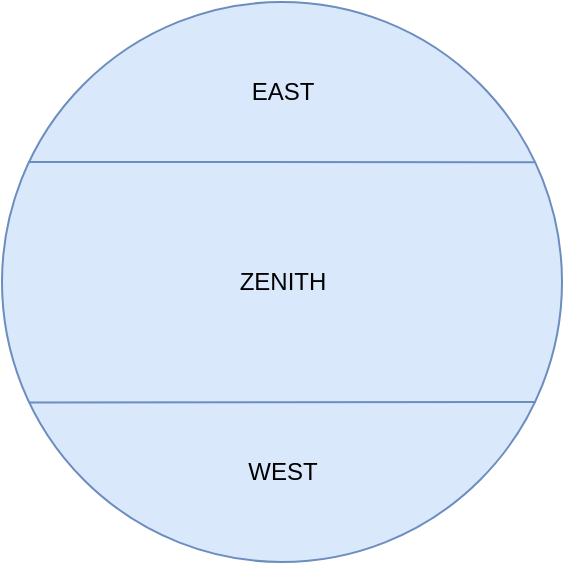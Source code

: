 <mxfile version="24.2.1" type="device" pages="2">
  <diagram name="Planos" id="f6ClAOaqpRoXhEKxtEj0">
    <mxGraphModel dx="768" dy="412" grid="1" gridSize="10" guides="1" tooltips="1" connect="1" arrows="1" fold="1" page="1" pageScale="1" pageWidth="827" pageHeight="1169" math="0" shadow="0">
      <root>
        <mxCell id="0" />
        <mxCell id="1" parent="0" />
        <mxCell id="_WJ1zgbkeeCwsWoVmbzk-1" value="" style="ellipse;whiteSpace=wrap;html=1;aspect=fixed;fillColor=#DAE8FC;strokeColor=#6c8ebf;" vertex="1" parent="1">
          <mxGeometry x="40" y="240" width="280" height="280" as="geometry" />
        </mxCell>
        <mxCell id="_WJ1zgbkeeCwsWoVmbzk-7" style="edgeStyle=none;rounded=0;orthogonalLoop=1;jettySize=auto;html=1;endArrow=none;endFill=0;exitX=0.951;exitY=0.286;exitDx=0;exitDy=0;exitPerimeter=0;fillColor=#dae8fc;strokeColor=#6c8ebf;" edge="1" parent="1" source="_WJ1zgbkeeCwsWoVmbzk-1">
          <mxGeometry relative="1" as="geometry">
            <mxPoint x="310" y="320" as="sourcePoint" />
            <mxPoint x="53" y="320" as="targetPoint" />
          </mxGeometry>
        </mxCell>
        <mxCell id="_WJ1zgbkeeCwsWoVmbzk-8" style="edgeStyle=none;rounded=0;orthogonalLoop=1;jettySize=auto;html=1;exitX=0;exitY=1;exitDx=0;exitDy=0;entryX=0.05;entryY=0.715;entryDx=0;entryDy=0;entryPerimeter=0;endArrow=none;endFill=0;fillColor=#dae8fc;strokeColor=#6c8ebf;" edge="1" parent="1" target="_WJ1zgbkeeCwsWoVmbzk-1">
          <mxGeometry relative="1" as="geometry">
            <mxPoint x="307" y="440" as="sourcePoint" />
            <mxPoint x="37.08" y="440.2" as="targetPoint" />
          </mxGeometry>
        </mxCell>
        <mxCell id="_WJ1zgbkeeCwsWoVmbzk-9" value="EAST" style="text;html=1;align=center;verticalAlign=middle;resizable=0;points=[];autosize=1;strokeColor=none;fillColor=none;" vertex="1" parent="1">
          <mxGeometry x="155" y="270" width="50" height="30" as="geometry" />
        </mxCell>
        <mxCell id="_WJ1zgbkeeCwsWoVmbzk-10" value="WEST" style="text;html=1;align=center;verticalAlign=middle;resizable=0;points=[];autosize=1;strokeColor=none;fillColor=none;" vertex="1" parent="1">
          <mxGeometry x="150" y="460" width="60" height="30" as="geometry" />
        </mxCell>
        <mxCell id="DHAgAOPqu9HGY_tzjF6h-1" value="ZENITH" style="text;html=1;align=center;verticalAlign=middle;resizable=0;points=[];autosize=1;strokeColor=none;fillColor=none;" vertex="1" parent="1">
          <mxGeometry x="145" y="365" width="70" height="30" as="geometry" />
        </mxCell>
      </root>
    </mxGraphModel>
  </diagram>
  <diagram id="VBXlelCnxtaFS-Go2MN1" name="Maquina de estados">
    <mxGraphModel dx="1114" dy="598" grid="1" gridSize="10" guides="1" tooltips="1" connect="1" arrows="1" fold="1" page="1" pageScale="1" pageWidth="827" pageHeight="1169" math="0" shadow="0">
      <root>
        <mxCell id="0" />
        <mxCell id="1" parent="0" />
        <mxCell id="A1XewehQPhC0GZsh_5RR-3" value="CONTINUE" style="edgeStyle=none;rounded=0;orthogonalLoop=1;jettySize=auto;html=1;" edge="1" parent="1" source="A1XewehQPhC0GZsh_5RR-1" target="A1XewehQPhC0GZsh_5RR-2">
          <mxGeometry relative="1" as="geometry" />
        </mxCell>
        <mxCell id="A1XewehQPhC0GZsh_5RR-1" value="SETUP" style="rounded=1;whiteSpace=wrap;html=1;" vertex="1" parent="1">
          <mxGeometry x="120" y="251" width="120" height="60" as="geometry" />
        </mxCell>
        <mxCell id="A1XewehQPhC0GZsh_5RR-6" value="EAST_IS_BIGGER" style="edgeStyle=none;rounded=0;orthogonalLoop=1;jettySize=auto;html=1;" edge="1" parent="1" source="A1XewehQPhC0GZsh_5RR-2" target="A1XewehQPhC0GZsh_5RR-5">
          <mxGeometry relative="1" as="geometry" />
        </mxCell>
        <mxCell id="A1XewehQPhC0GZsh_5RR-8" value="WEST_IS_BIGGER" style="edgeStyle=none;rounded=0;orthogonalLoop=1;jettySize=auto;html=1;" edge="1" parent="1" source="A1XewehQPhC0GZsh_5RR-2" target="A1XewehQPhC0GZsh_5RR-7">
          <mxGeometry relative="1" as="geometry" />
        </mxCell>
        <mxCell id="j3MPSqbrWKvnrFzIbos5-4" value="RESET" style="edgeStyle=orthogonalEdgeStyle;rounded=0;orthogonalLoop=1;jettySize=auto;html=1;exitX=0.25;exitY=1;exitDx=0;exitDy=0;entryX=0.5;entryY=1;entryDx=0;entryDy=0;" edge="1" parent="1" source="A1XewehQPhC0GZsh_5RR-2" target="A1XewehQPhC0GZsh_5RR-1">
          <mxGeometry relative="1" as="geometry" />
        </mxCell>
        <mxCell id="A1XewehQPhC0GZsh_5RR-2" value="AIM_ZENITH" style="rounded=1;whiteSpace=wrap;html=1;" vertex="1" parent="1">
          <mxGeometry x="360" y="251" width="120" height="60" as="geometry" />
        </mxCell>
        <mxCell id="j3MPSqbrWKvnrFzIbos5-2" value="WEST_IS_BIGGER" style="edgeStyle=orthogonalEdgeStyle;rounded=0;orthogonalLoop=1;jettySize=auto;html=1;exitX=0;exitY=0.5;exitDx=0;exitDy=0;entryX=0.5;entryY=0;entryDx=0;entryDy=0;" edge="1" parent="1" source="A1XewehQPhC0GZsh_5RR-5" target="A1XewehQPhC0GZsh_5RR-2">
          <mxGeometry relative="1" as="geometry" />
        </mxCell>
        <mxCell id="j3MPSqbrWKvnrFzIbos5-6" value="RESET" style="edgeStyle=orthogonalEdgeStyle;rounded=0;orthogonalLoop=1;jettySize=auto;html=1;exitX=0.5;exitY=0;exitDx=0;exitDy=0;entryX=0.5;entryY=0;entryDx=0;entryDy=0;" edge="1" parent="1" source="A1XewehQPhC0GZsh_5RR-5" target="A1XewehQPhC0GZsh_5RR-1">
          <mxGeometry relative="1" as="geometry" />
        </mxCell>
        <mxCell id="A1XewehQPhC0GZsh_5RR-5" value="AIM_EAST" style="whiteSpace=wrap;html=1;rounded=1;" vertex="1" parent="1">
          <mxGeometry x="600" y="140" width="120" height="60" as="geometry" />
        </mxCell>
        <mxCell id="j3MPSqbrWKvnrFzIbos5-3" value="EAST_IS_BIGGER" style="edgeStyle=orthogonalEdgeStyle;rounded=0;orthogonalLoop=1;jettySize=auto;html=1;exitX=0;exitY=0.5;exitDx=0;exitDy=0;entryX=0.5;entryY=1;entryDx=0;entryDy=0;" edge="1" parent="1" source="A1XewehQPhC0GZsh_5RR-7" target="A1XewehQPhC0GZsh_5RR-2">
          <mxGeometry relative="1" as="geometry" />
        </mxCell>
        <mxCell id="j3MPSqbrWKvnrFzIbos5-5" value="RESET" style="edgeStyle=orthogonalEdgeStyle;rounded=0;orthogonalLoop=1;jettySize=auto;html=1;exitX=0.5;exitY=1;exitDx=0;exitDy=0;entryX=0.25;entryY=1;entryDx=0;entryDy=0;" edge="1" parent="1" source="A1XewehQPhC0GZsh_5RR-7" target="A1XewehQPhC0GZsh_5RR-1">
          <mxGeometry relative="1" as="geometry" />
        </mxCell>
        <mxCell id="A1XewehQPhC0GZsh_5RR-7" value="AIM_WEST" style="whiteSpace=wrap;html=1;rounded=1;" vertex="1" parent="1">
          <mxGeometry x="600" y="360" width="120" height="60" as="geometry" />
        </mxCell>
        <mxCell id="j3MPSqbrWKvnrFzIbos5-7" value="" style="ellipse;html=1;shape=startState;fillColor=#000000;strokeColor=#000000;" vertex="1" parent="1">
          <mxGeometry x="10" y="266" width="30" height="30" as="geometry" />
        </mxCell>
        <mxCell id="j3MPSqbrWKvnrFzIbos5-8" value="" style="edgeStyle=orthogonalEdgeStyle;html=1;verticalAlign=bottom;endArrow=open;endSize=8;strokeColor=#000000;rounded=0;entryX=0;entryY=0.5;entryDx=0;entryDy=0;" edge="1" source="j3MPSqbrWKvnrFzIbos5-7" parent="1" target="A1XewehQPhC0GZsh_5RR-1">
          <mxGeometry relative="1" as="geometry">
            <mxPoint x="120" y="287" as="targetPoint" />
          </mxGeometry>
        </mxCell>
      </root>
    </mxGraphModel>
  </diagram>
</mxfile>
